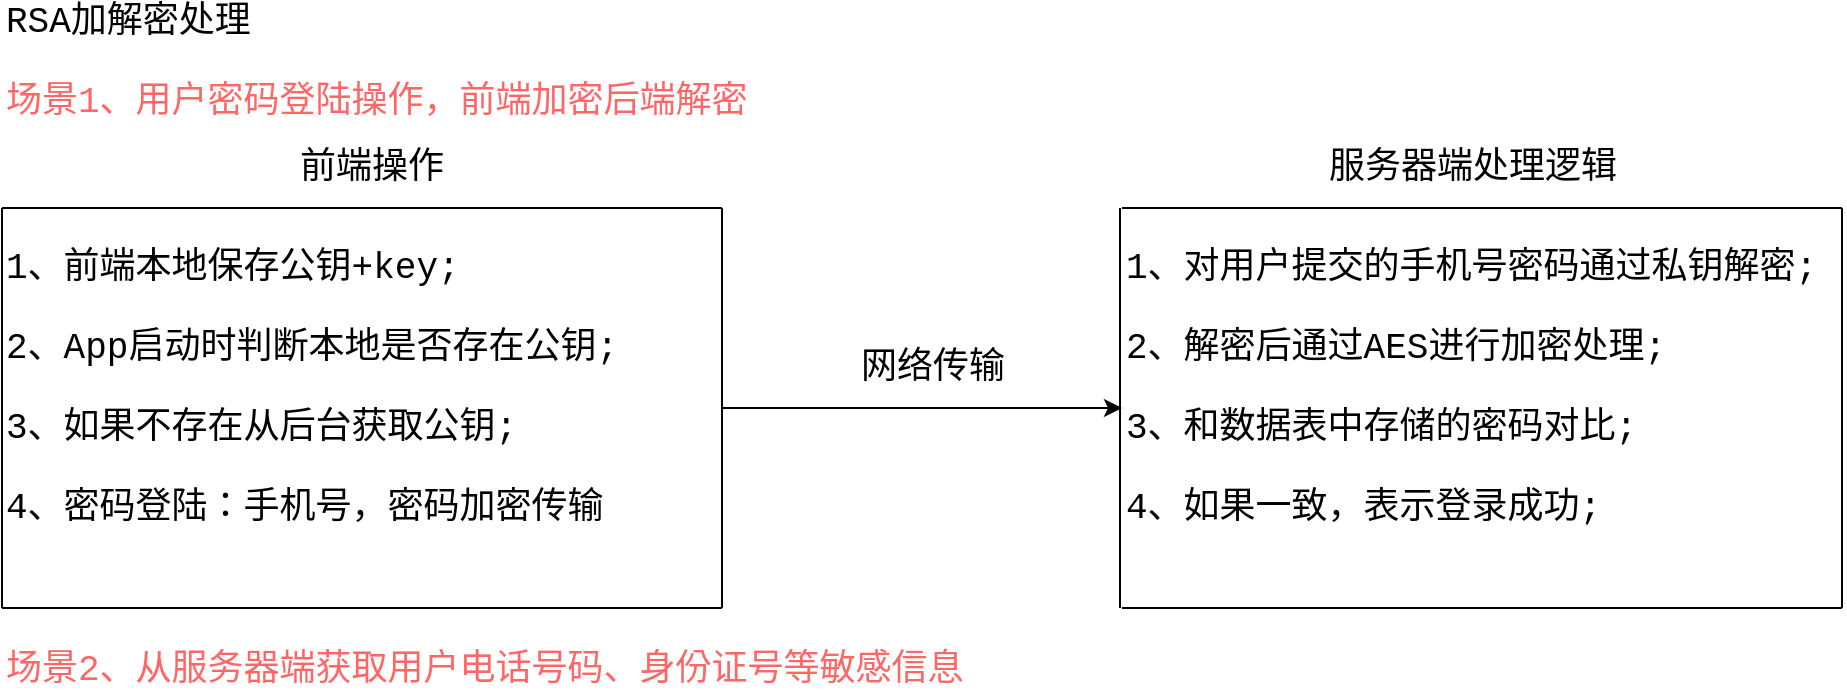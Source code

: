 <mxfile version="11.1.4" type="github"><diagram id="vm-nRguI83lP-V9-EnzE" name="第 1 页"><mxGraphModel dx="1550" dy="789" grid="1" gridSize="10" guides="1" tooltips="1" connect="1" arrows="1" fold="1" page="1" pageScale="1" pageWidth="1169" pageHeight="1654" math="0" shadow="0"><root><mxCell id="0"/><mxCell id="1" parent="0"/><mxCell id="TqlClSmck0lXp9NJRzdf-17" value="" style="endArrow=none;html=1;fontFamily=Courier New;fontSize=18;" edge="1" parent="1"><mxGeometry width="50" height="50" relative="1" as="geometry"><mxPoint x="160" y="603" as="sourcePoint"/><mxPoint x="520" y="603" as="targetPoint"/></mxGeometry></mxCell><mxCell id="TqlClSmck0lXp9NJRzdf-18" value="前端操作" style="text;html=1;strokeColor=none;fillColor=none;align=center;verticalAlign=middle;whiteSpace=wrap;rounded=0;fontFamily=Courier New;fontSize=18;" vertex="1" parent="1"><mxGeometry x="290" y="573" width="110" height="20" as="geometry"/></mxCell><mxCell id="TqlClSmck0lXp9NJRzdf-19" value="" style="endArrow=none;html=1;fontFamily=Courier New;fontSize=18;" edge="1" parent="1"><mxGeometry width="50" height="50" relative="1" as="geometry"><mxPoint x="160" y="803" as="sourcePoint"/><mxPoint x="520" y="803" as="targetPoint"/></mxGeometry></mxCell><mxCell id="TqlClSmck0lXp9NJRzdf-20" value="1、前端本地保存公钥+key;" style="text;html=1;strokeColor=none;fillColor=none;align=left;verticalAlign=middle;whiteSpace=wrap;rounded=0;fontFamily=Courier New;fontSize=18;" vertex="1" parent="1"><mxGeometry x="160" y="623" width="270" height="20" as="geometry"/></mxCell><mxCell id="TqlClSmck0lXp9NJRzdf-21" value="2、App启动时判断本地是否存在公钥;" style="text;html=1;strokeColor=none;fillColor=none;align=left;verticalAlign=middle;whiteSpace=wrap;rounded=0;fontFamily=Courier New;fontSize=18;" vertex="1" parent="1"><mxGeometry x="160" y="663" width="370" height="20" as="geometry"/></mxCell><mxCell id="TqlClSmck0lXp9NJRzdf-24" value="3、如果不存在从后台获取公钥;" style="text;html=1;strokeColor=none;fillColor=none;align=left;verticalAlign=middle;whiteSpace=wrap;rounded=0;fontFamily=Courier New;fontSize=18;" vertex="1" parent="1"><mxGeometry x="160" y="703" width="370" height="20" as="geometry"/></mxCell><mxCell id="TqlClSmck0lXp9NJRzdf-25" value="4、密码登陆：手机号，密码加密传输" style="text;html=1;strokeColor=none;fillColor=none;align=left;verticalAlign=middle;whiteSpace=wrap;rounded=0;fontFamily=Courier New;fontSize=18;" vertex="1" parent="1"><mxGeometry x="160" y="743" width="350" height="20" as="geometry"/></mxCell><mxCell id="TqlClSmck0lXp9NJRzdf-26" value="" style="endArrow=none;html=1;fontFamily=Courier New;fontSize=18;" edge="1" parent="1"><mxGeometry width="50" height="50" relative="1" as="geometry"><mxPoint x="160" y="803" as="sourcePoint"/><mxPoint x="160" y="603" as="targetPoint"/></mxGeometry></mxCell><mxCell id="TqlClSmck0lXp9NJRzdf-27" value="" style="endArrow=none;html=1;fontFamily=Courier New;fontSize=18;" edge="1" parent="1"><mxGeometry width="50" height="50" relative="1" as="geometry"><mxPoint x="520" y="803" as="sourcePoint"/><mxPoint x="520" y="603" as="targetPoint"/></mxGeometry></mxCell><mxCell id="TqlClSmck0lXp9NJRzdf-28" value="服务器端处理逻辑" style="text;html=1;strokeColor=none;fillColor=none;align=center;verticalAlign=middle;whiteSpace=wrap;rounded=0;fontFamily=Courier New;fontSize=18;" vertex="1" parent="1"><mxGeometry x="802.5" y="573" width="185" height="20" as="geometry"/></mxCell><mxCell id="TqlClSmck0lXp9NJRzdf-30" value="" style="endArrow=none;html=1;fontFamily=Courier New;fontSize=18;" edge="1" parent="1"><mxGeometry width="50" height="50" relative="1" as="geometry"><mxPoint x="720" y="603" as="sourcePoint"/><mxPoint x="1080" y="603" as="targetPoint"/></mxGeometry></mxCell><mxCell id="TqlClSmck0lXp9NJRzdf-31" value="1、对用户提交的手机号密码通过私钥解密;" style="text;html=1;strokeColor=none;fillColor=none;align=left;verticalAlign=middle;whiteSpace=wrap;rounded=0;fontFamily=Courier New;fontSize=18;" vertex="1" parent="1"><mxGeometry x="720" y="623" width="350" height="20" as="geometry"/></mxCell><mxCell id="TqlClSmck0lXp9NJRzdf-32" value="2、解密后通过AES进行加密处理;" style="text;html=1;strokeColor=none;fillColor=none;align=left;verticalAlign=middle;whiteSpace=wrap;rounded=0;fontFamily=Courier New;fontSize=18;" vertex="1" parent="1"><mxGeometry x="720" y="663" width="300" height="20" as="geometry"/></mxCell><mxCell id="TqlClSmck0lXp9NJRzdf-33" value="3、和数据表中存储的密码对比;" style="text;html=1;strokeColor=none;fillColor=none;align=left;verticalAlign=middle;whiteSpace=wrap;rounded=0;fontFamily=Courier New;fontSize=18;" vertex="1" parent="1"><mxGeometry x="720" y="703" width="300" height="20" as="geometry"/></mxCell><mxCell id="TqlClSmck0lXp9NJRzdf-34" value="4、如果一致，表示登录成功;" style="text;html=1;strokeColor=none;fillColor=none;align=left;verticalAlign=middle;whiteSpace=wrap;rounded=0;fontFamily=Courier New;fontSize=18;" vertex="1" parent="1"><mxGeometry x="720" y="743" width="300" height="20" as="geometry"/></mxCell><mxCell id="TqlClSmck0lXp9NJRzdf-37" value="" style="endArrow=none;html=1;fontFamily=Courier New;fontSize=18;" edge="1" parent="1"><mxGeometry width="50" height="50" relative="1" as="geometry"><mxPoint x="719" y="803" as="sourcePoint"/><mxPoint x="719" y="603" as="targetPoint"/></mxGeometry></mxCell><mxCell id="TqlClSmck0lXp9NJRzdf-38" value="" style="endArrow=none;html=1;fontFamily=Courier New;fontSize=18;" edge="1" parent="1"><mxGeometry width="50" height="50" relative="1" as="geometry"><mxPoint x="720" y="803" as="sourcePoint"/><mxPoint x="1080" y="803" as="targetPoint"/></mxGeometry></mxCell><mxCell id="TqlClSmck0lXp9NJRzdf-39" value="" style="endArrow=none;html=1;fontFamily=Courier New;fontSize=18;" edge="1" parent="1"><mxGeometry width="50" height="50" relative="1" as="geometry"><mxPoint x="1080" y="803" as="sourcePoint"/><mxPoint x="1080" y="603" as="targetPoint"/></mxGeometry></mxCell><mxCell id="TqlClSmck0lXp9NJRzdf-40" value="" style="endArrow=classic;html=1;fontFamily=Courier New;fontSize=18;" edge="1" parent="1"><mxGeometry width="50" height="50" relative="1" as="geometry"><mxPoint x="520" y="703" as="sourcePoint"/><mxPoint x="720" y="703" as="targetPoint"/></mxGeometry></mxCell><mxCell id="TqlClSmck0lXp9NJRzdf-41" value="网络传输" style="text;html=1;strokeColor=none;fillColor=none;align=center;verticalAlign=middle;whiteSpace=wrap;rounded=0;fontFamily=Courier New;fontSize=18;" vertex="1" parent="1"><mxGeometry x="587.5" y="673" width="75" height="20" as="geometry"/></mxCell><mxCell id="TqlClSmck0lXp9NJRzdf-43" value="RSA加解密处理" style="text;html=1;strokeColor=none;fillColor=none;align=left;verticalAlign=middle;whiteSpace=wrap;rounded=0;fontFamily=Courier New;fontSize=18;" vertex="1" parent="1"><mxGeometry x="160" y="500" width="170" height="20" as="geometry"/></mxCell><mxCell id="TqlClSmck0lXp9NJRzdf-46" value="&lt;font color=&quot;#ff6666&quot;&gt;场景1、用户密码登陆操作，前端加密后端解密&lt;/font&gt;" style="text;html=1;strokeColor=none;fillColor=none;align=left;verticalAlign=middle;whiteSpace=wrap;rounded=0;fontFamily=Courier New;fontSize=18;" vertex="1" parent="1"><mxGeometry x="160" y="540" width="400" height="20" as="geometry"/></mxCell><mxCell id="TqlClSmck0lXp9NJRzdf-47" value="场景2、从服务器端获取用户电话号码、身份证号等敏感信息" style="text;html=1;strokeColor=none;fillColor=none;align=left;verticalAlign=middle;whiteSpace=wrap;rounded=0;fontFamily=Courier New;fontSize=18;fontColor=#FF6666;" vertex="1" parent="1"><mxGeometry x="160" y="824" width="510" height="20" as="geometry"/></mxCell></root></mxGraphModel></diagram></mxfile>